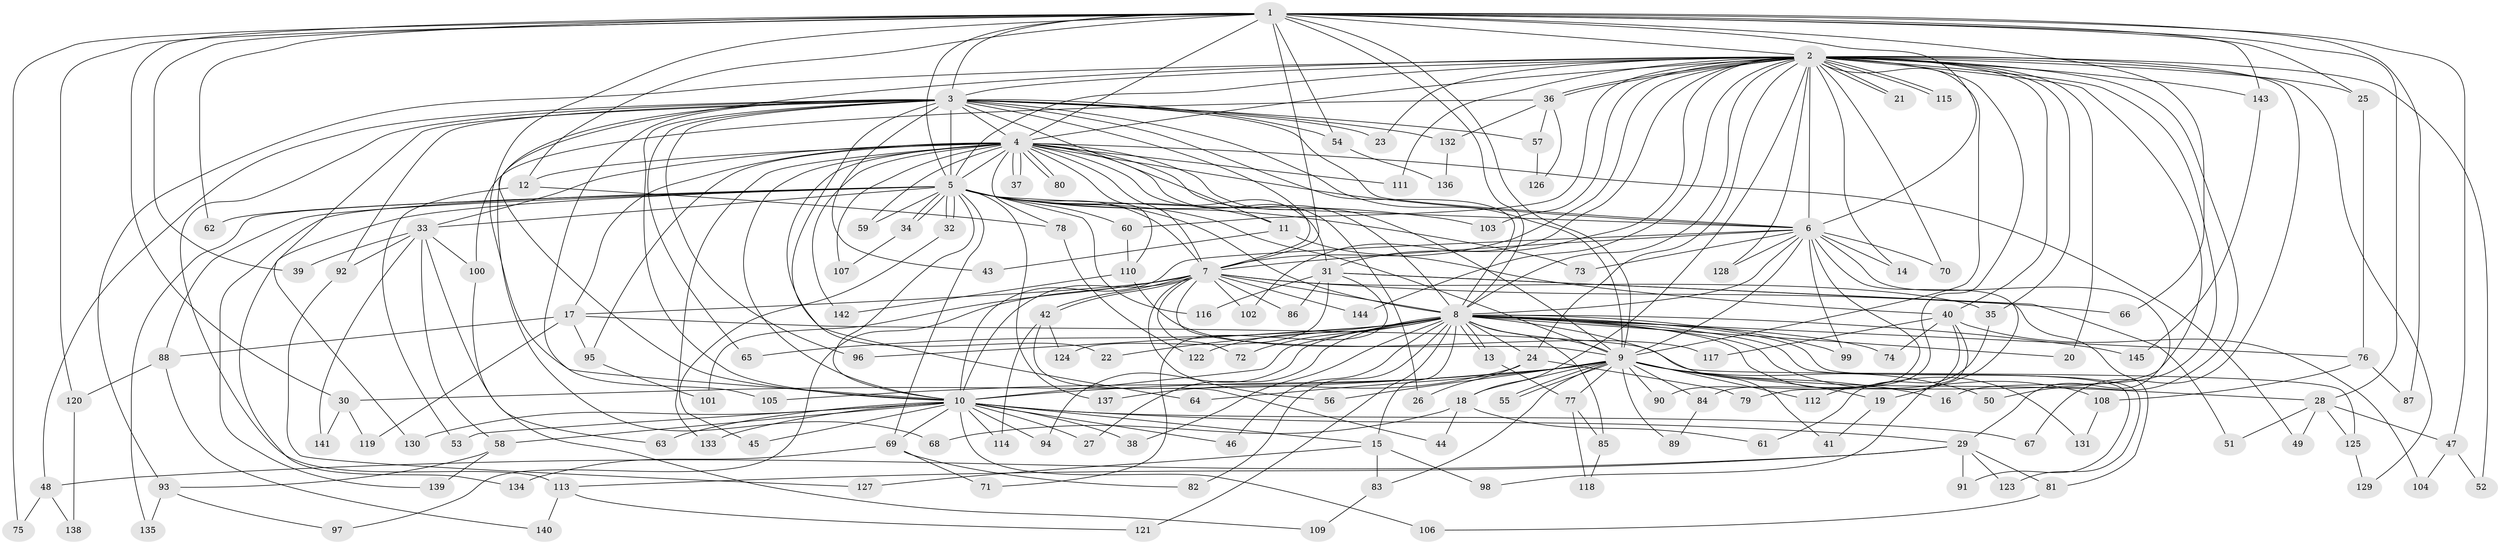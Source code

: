 // Generated by graph-tools (version 1.1) at 2025/35/03/09/25 02:35:12]
// undirected, 145 vertices, 315 edges
graph export_dot {
graph [start="1"]
  node [color=gray90,style=filled];
  1;
  2;
  3;
  4;
  5;
  6;
  7;
  8;
  9;
  10;
  11;
  12;
  13;
  14;
  15;
  16;
  17;
  18;
  19;
  20;
  21;
  22;
  23;
  24;
  25;
  26;
  27;
  28;
  29;
  30;
  31;
  32;
  33;
  34;
  35;
  36;
  37;
  38;
  39;
  40;
  41;
  42;
  43;
  44;
  45;
  46;
  47;
  48;
  49;
  50;
  51;
  52;
  53;
  54;
  55;
  56;
  57;
  58;
  59;
  60;
  61;
  62;
  63;
  64;
  65;
  66;
  67;
  68;
  69;
  70;
  71;
  72;
  73;
  74;
  75;
  76;
  77;
  78;
  79;
  80;
  81;
  82;
  83;
  84;
  85;
  86;
  87;
  88;
  89;
  90;
  91;
  92;
  93;
  94;
  95;
  96;
  97;
  98;
  99;
  100;
  101;
  102;
  103;
  104;
  105;
  106;
  107;
  108;
  109;
  110;
  111;
  112;
  113;
  114;
  115;
  116;
  117;
  118;
  119;
  120;
  121;
  122;
  123;
  124;
  125;
  126;
  127;
  128;
  129;
  130;
  131;
  132;
  133;
  134;
  135;
  136;
  137;
  138;
  139;
  140;
  141;
  142;
  143;
  144;
  145;
  1 -- 2;
  1 -- 3;
  1 -- 4;
  1 -- 5;
  1 -- 6;
  1 -- 7;
  1 -- 8;
  1 -- 9;
  1 -- 10;
  1 -- 12;
  1 -- 25;
  1 -- 28;
  1 -- 30;
  1 -- 39;
  1 -- 47;
  1 -- 54;
  1 -- 62;
  1 -- 66;
  1 -- 75;
  1 -- 87;
  1 -- 120;
  1 -- 143;
  2 -- 3;
  2 -- 4;
  2 -- 5;
  2 -- 6;
  2 -- 7;
  2 -- 8;
  2 -- 9;
  2 -- 10;
  2 -- 14;
  2 -- 16;
  2 -- 18;
  2 -- 20;
  2 -- 21;
  2 -- 21;
  2 -- 23;
  2 -- 24;
  2 -- 25;
  2 -- 31;
  2 -- 35;
  2 -- 36;
  2 -- 36;
  2 -- 40;
  2 -- 50;
  2 -- 52;
  2 -- 60;
  2 -- 67;
  2 -- 70;
  2 -- 79;
  2 -- 84;
  2 -- 93;
  2 -- 102;
  2 -- 103;
  2 -- 111;
  2 -- 115;
  2 -- 115;
  2 -- 128;
  2 -- 129;
  2 -- 143;
  2 -- 144;
  3 -- 4;
  3 -- 5;
  3 -- 6;
  3 -- 7;
  3 -- 8;
  3 -- 9;
  3 -- 10;
  3 -- 11;
  3 -- 22;
  3 -- 23;
  3 -- 43;
  3 -- 48;
  3 -- 54;
  3 -- 57;
  3 -- 65;
  3 -- 68;
  3 -- 92;
  3 -- 96;
  3 -- 105;
  3 -- 113;
  3 -- 130;
  3 -- 132;
  4 -- 5;
  4 -- 6;
  4 -- 7;
  4 -- 8;
  4 -- 9;
  4 -- 10;
  4 -- 12;
  4 -- 17;
  4 -- 26;
  4 -- 31;
  4 -- 33;
  4 -- 37;
  4 -- 37;
  4 -- 49;
  4 -- 59;
  4 -- 64;
  4 -- 78;
  4 -- 80;
  4 -- 80;
  4 -- 95;
  4 -- 107;
  4 -- 110;
  4 -- 111;
  4 -- 133;
  4 -- 142;
  5 -- 6;
  5 -- 7;
  5 -- 8;
  5 -- 9;
  5 -- 10;
  5 -- 11;
  5 -- 32;
  5 -- 32;
  5 -- 33;
  5 -- 34;
  5 -- 34;
  5 -- 59;
  5 -- 60;
  5 -- 62;
  5 -- 69;
  5 -- 73;
  5 -- 88;
  5 -- 103;
  5 -- 116;
  5 -- 134;
  5 -- 135;
  5 -- 137;
  5 -- 139;
  6 -- 7;
  6 -- 8;
  6 -- 9;
  6 -- 10;
  6 -- 14;
  6 -- 19;
  6 -- 29;
  6 -- 70;
  6 -- 73;
  6 -- 90;
  6 -- 99;
  6 -- 128;
  7 -- 8;
  7 -- 9;
  7 -- 10;
  7 -- 17;
  7 -- 35;
  7 -- 42;
  7 -- 42;
  7 -- 56;
  7 -- 66;
  7 -- 72;
  7 -- 86;
  7 -- 97;
  7 -- 101;
  7 -- 102;
  7 -- 144;
  8 -- 9;
  8 -- 10;
  8 -- 13;
  8 -- 13;
  8 -- 15;
  8 -- 20;
  8 -- 22;
  8 -- 24;
  8 -- 27;
  8 -- 38;
  8 -- 41;
  8 -- 46;
  8 -- 65;
  8 -- 72;
  8 -- 74;
  8 -- 76;
  8 -- 82;
  8 -- 85;
  8 -- 91;
  8 -- 94;
  8 -- 96;
  8 -- 99;
  8 -- 108;
  8 -- 121;
  8 -- 122;
  8 -- 123;
  8 -- 131;
  8 -- 145;
  9 -- 10;
  9 -- 16;
  9 -- 18;
  9 -- 19;
  9 -- 28;
  9 -- 30;
  9 -- 50;
  9 -- 55;
  9 -- 55;
  9 -- 56;
  9 -- 64;
  9 -- 77;
  9 -- 83;
  9 -- 84;
  9 -- 89;
  9 -- 90;
  9 -- 105;
  9 -- 112;
  10 -- 15;
  10 -- 27;
  10 -- 29;
  10 -- 38;
  10 -- 45;
  10 -- 46;
  10 -- 53;
  10 -- 58;
  10 -- 63;
  10 -- 67;
  10 -- 69;
  10 -- 94;
  10 -- 106;
  10 -- 114;
  10 -- 130;
  10 -- 133;
  11 -- 40;
  11 -- 43;
  12 -- 53;
  12 -- 78;
  13 -- 77;
  15 -- 83;
  15 -- 98;
  15 -- 127;
  17 -- 88;
  17 -- 95;
  17 -- 119;
  17 -- 125;
  18 -- 44;
  18 -- 61;
  18 -- 68;
  19 -- 41;
  24 -- 26;
  24 -- 79;
  24 -- 137;
  25 -- 76;
  28 -- 47;
  28 -- 49;
  28 -- 51;
  28 -- 125;
  29 -- 48;
  29 -- 81;
  29 -- 91;
  29 -- 113;
  29 -- 123;
  30 -- 119;
  30 -- 141;
  31 -- 51;
  31 -- 71;
  31 -- 81;
  31 -- 86;
  31 -- 116;
  31 -- 124;
  32 -- 45;
  33 -- 39;
  33 -- 58;
  33 -- 63;
  33 -- 92;
  33 -- 100;
  33 -- 141;
  34 -- 107;
  35 -- 61;
  36 -- 57;
  36 -- 100;
  36 -- 126;
  36 -- 132;
  40 -- 74;
  40 -- 98;
  40 -- 104;
  40 -- 112;
  40 -- 117;
  42 -- 44;
  42 -- 114;
  42 -- 124;
  47 -- 52;
  47 -- 104;
  48 -- 75;
  48 -- 138;
  54 -- 136;
  57 -- 126;
  58 -- 93;
  58 -- 139;
  60 -- 110;
  69 -- 71;
  69 -- 82;
  69 -- 134;
  76 -- 87;
  76 -- 108;
  77 -- 85;
  77 -- 118;
  78 -- 122;
  81 -- 106;
  83 -- 109;
  84 -- 89;
  85 -- 118;
  88 -- 120;
  88 -- 140;
  92 -- 127;
  93 -- 97;
  93 -- 135;
  95 -- 101;
  100 -- 109;
  108 -- 131;
  110 -- 117;
  110 -- 142;
  113 -- 121;
  113 -- 140;
  120 -- 138;
  125 -- 129;
  132 -- 136;
  143 -- 145;
}
